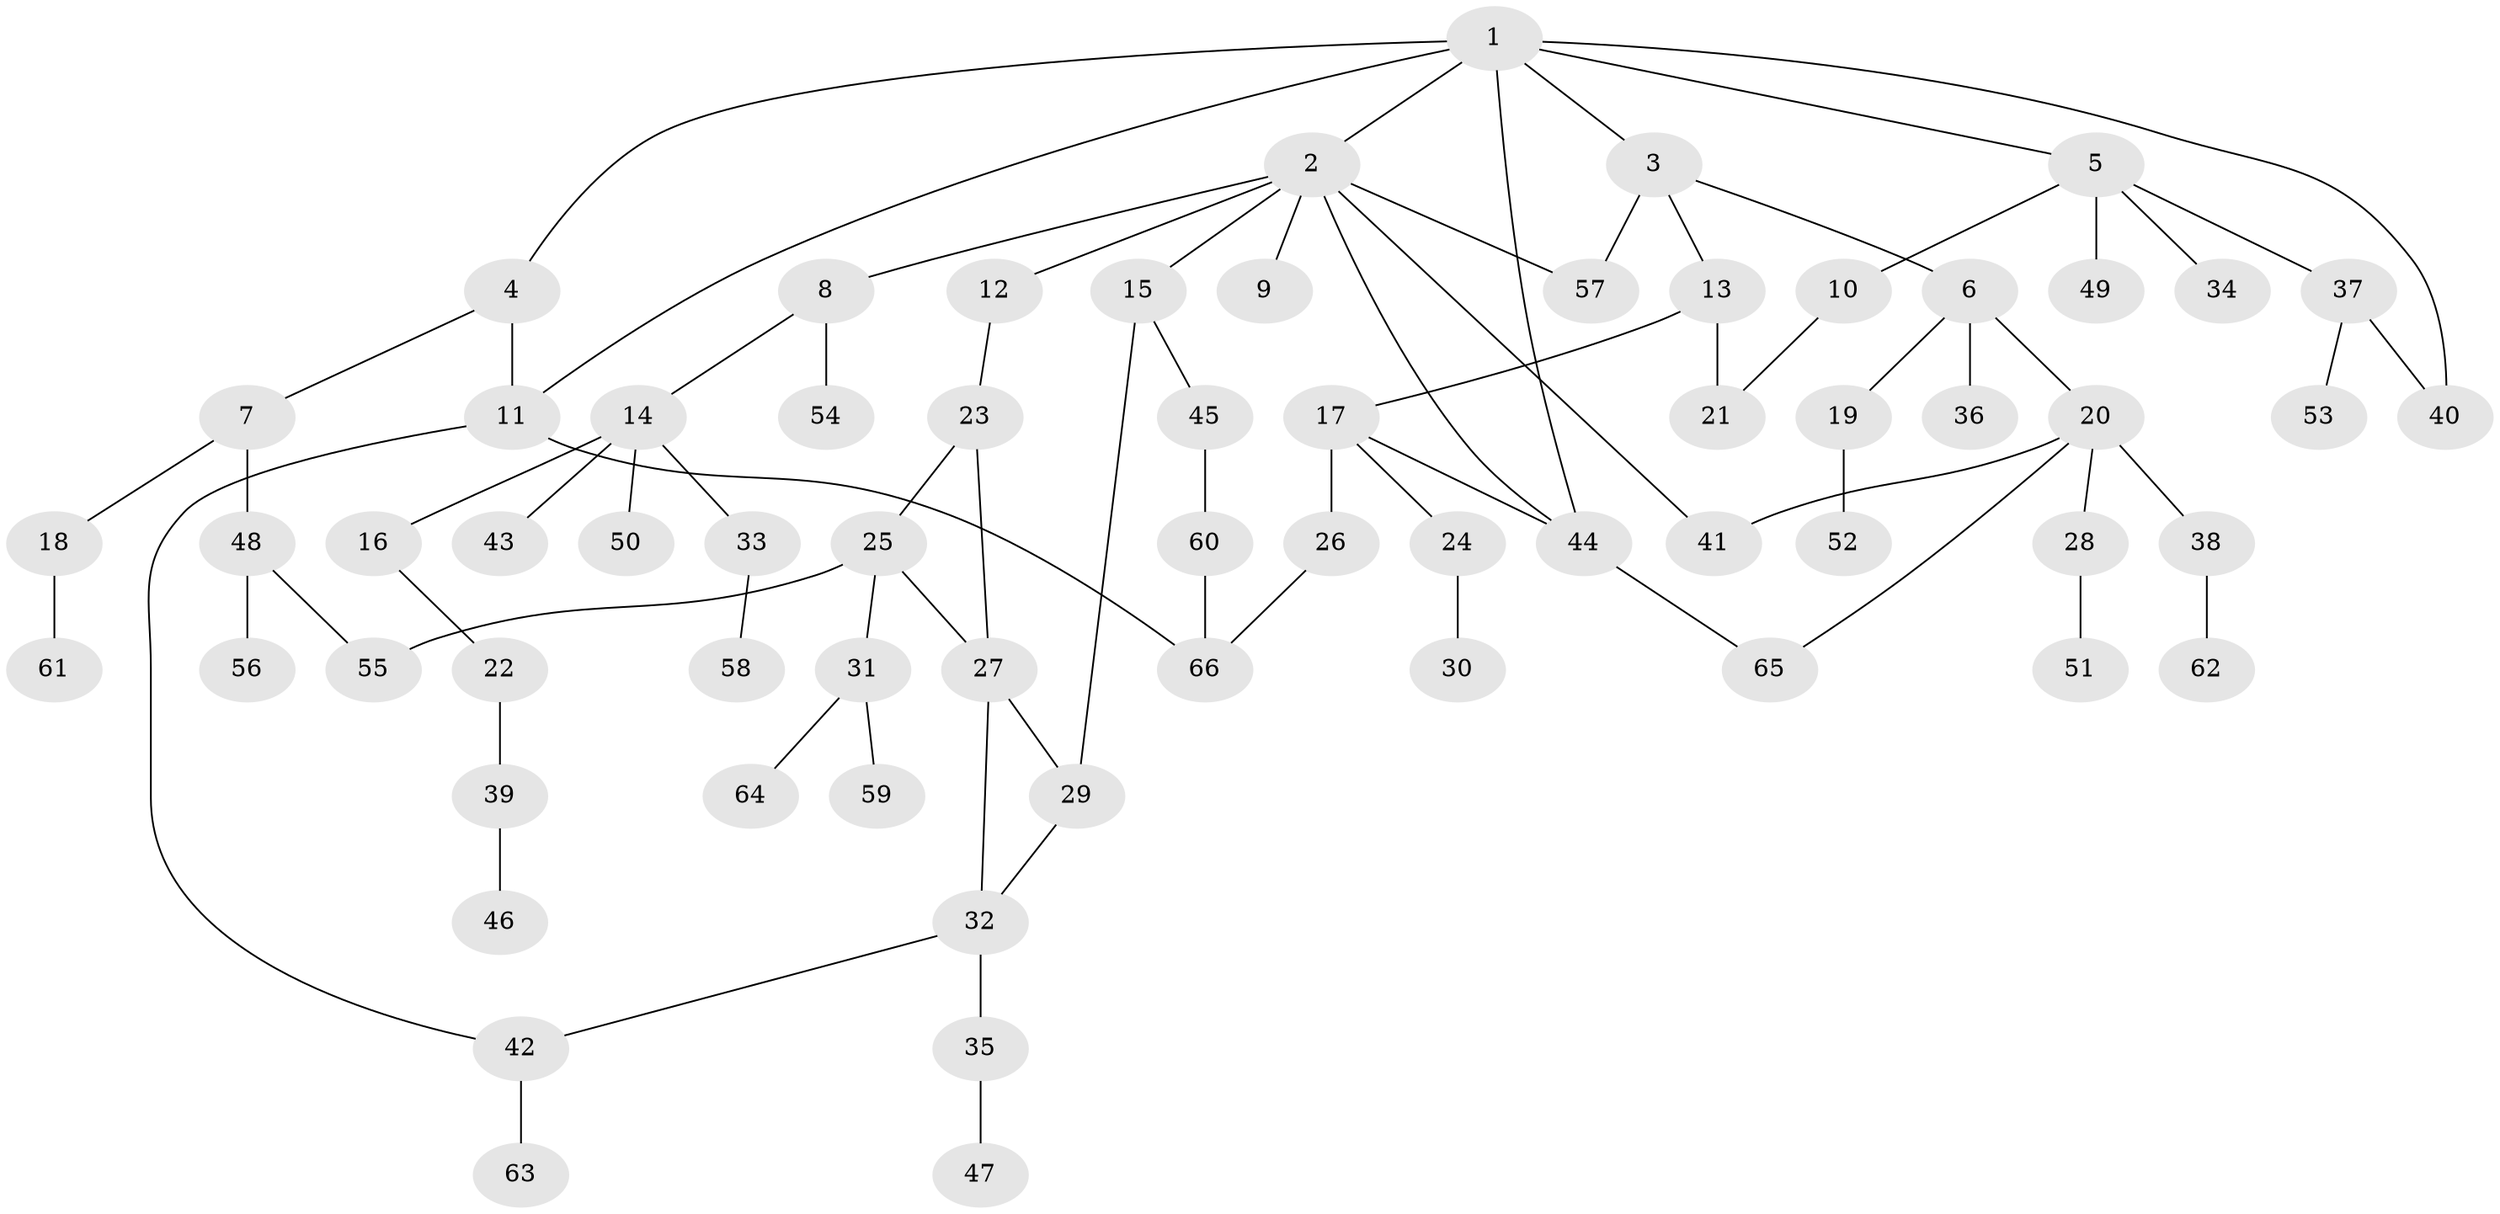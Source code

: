 // coarse degree distribution, {3: 0.15, 4: 0.1, 6: 0.05, 2: 0.3, 5: 0.05, 1: 0.325, 7: 0.025}
// Generated by graph-tools (version 1.1) at 2025/36/03/04/25 23:36:03]
// undirected, 66 vertices, 80 edges
graph export_dot {
  node [color=gray90,style=filled];
  1;
  2;
  3;
  4;
  5;
  6;
  7;
  8;
  9;
  10;
  11;
  12;
  13;
  14;
  15;
  16;
  17;
  18;
  19;
  20;
  21;
  22;
  23;
  24;
  25;
  26;
  27;
  28;
  29;
  30;
  31;
  32;
  33;
  34;
  35;
  36;
  37;
  38;
  39;
  40;
  41;
  42;
  43;
  44;
  45;
  46;
  47;
  48;
  49;
  50;
  51;
  52;
  53;
  54;
  55;
  56;
  57;
  58;
  59;
  60;
  61;
  62;
  63;
  64;
  65;
  66;
  1 -- 2;
  1 -- 3;
  1 -- 4;
  1 -- 5;
  1 -- 40;
  1 -- 11;
  1 -- 44;
  2 -- 8;
  2 -- 9;
  2 -- 12;
  2 -- 15;
  2 -- 57;
  2 -- 44;
  2 -- 41;
  3 -- 6;
  3 -- 13;
  3 -- 57;
  4 -- 7;
  4 -- 11;
  5 -- 10;
  5 -- 34;
  5 -- 37;
  5 -- 49;
  6 -- 19;
  6 -- 20;
  6 -- 36;
  7 -- 18;
  7 -- 48;
  8 -- 14;
  8 -- 54;
  10 -- 21;
  11 -- 66;
  11 -- 42;
  12 -- 23;
  13 -- 17;
  13 -- 21;
  14 -- 16;
  14 -- 33;
  14 -- 43;
  14 -- 50;
  15 -- 29;
  15 -- 45;
  16 -- 22;
  17 -- 24;
  17 -- 26;
  17 -- 44;
  18 -- 61;
  19 -- 52;
  20 -- 28;
  20 -- 38;
  20 -- 41;
  20 -- 65;
  22 -- 39;
  23 -- 25;
  23 -- 27;
  24 -- 30;
  25 -- 27;
  25 -- 31;
  25 -- 55;
  26 -- 66;
  27 -- 29;
  27 -- 32;
  28 -- 51;
  29 -- 32;
  31 -- 59;
  31 -- 64;
  32 -- 35;
  32 -- 42;
  33 -- 58;
  35 -- 47;
  37 -- 53;
  37 -- 40;
  38 -- 62;
  39 -- 46;
  42 -- 63;
  44 -- 65;
  45 -- 60;
  48 -- 56;
  48 -- 55;
  60 -- 66;
}
